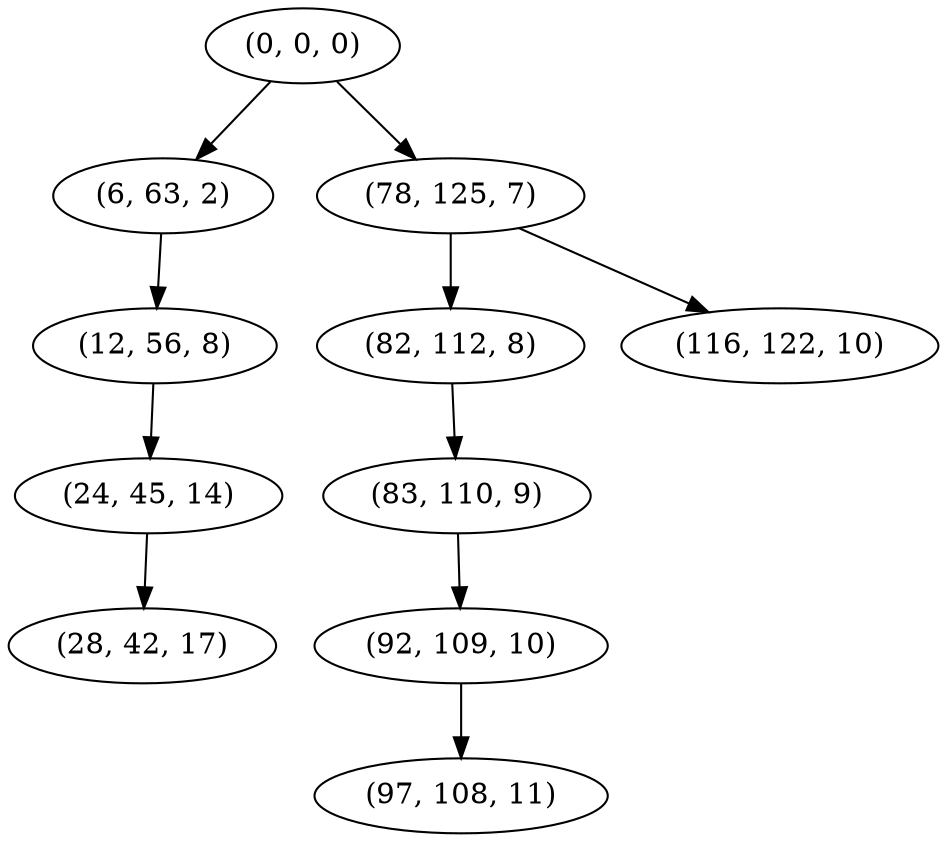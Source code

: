 digraph tree {
    "(0, 0, 0)";
    "(6, 63, 2)";
    "(12, 56, 8)";
    "(24, 45, 14)";
    "(28, 42, 17)";
    "(78, 125, 7)";
    "(82, 112, 8)";
    "(83, 110, 9)";
    "(92, 109, 10)";
    "(97, 108, 11)";
    "(116, 122, 10)";
    "(0, 0, 0)" -> "(6, 63, 2)";
    "(0, 0, 0)" -> "(78, 125, 7)";
    "(6, 63, 2)" -> "(12, 56, 8)";
    "(12, 56, 8)" -> "(24, 45, 14)";
    "(24, 45, 14)" -> "(28, 42, 17)";
    "(78, 125, 7)" -> "(82, 112, 8)";
    "(78, 125, 7)" -> "(116, 122, 10)";
    "(82, 112, 8)" -> "(83, 110, 9)";
    "(83, 110, 9)" -> "(92, 109, 10)";
    "(92, 109, 10)" -> "(97, 108, 11)";
}
